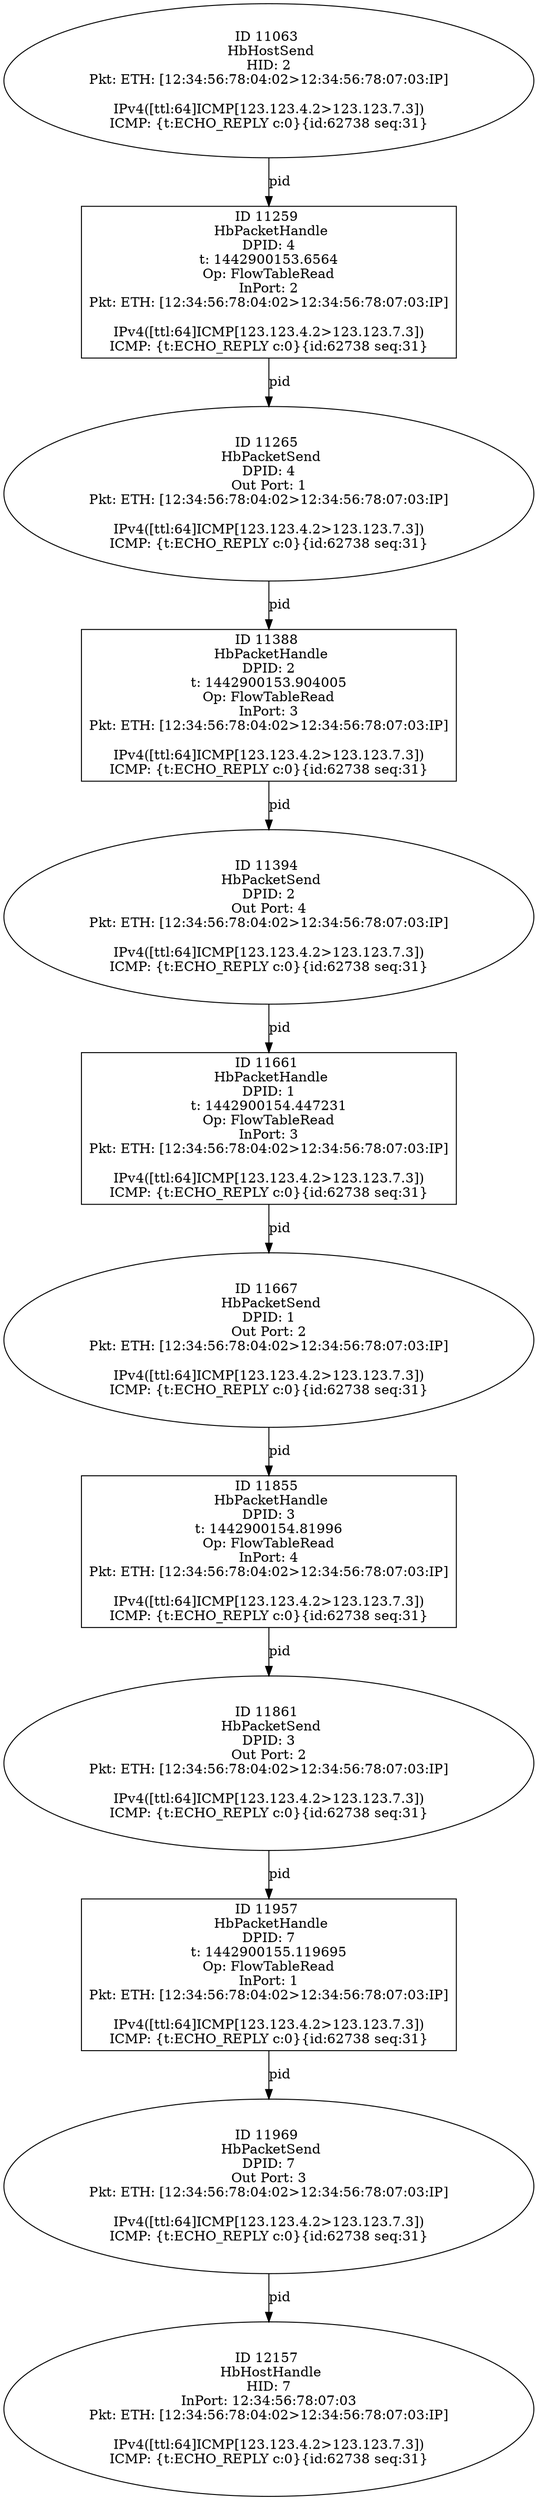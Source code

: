 strict digraph G {
11265 [shape=oval, event=<hb_events.HbPacketSend object at 0x10a3428d0>, label="ID 11265 
 HbPacketSend
DPID: 4
Out Port: 1
Pkt: ETH: [12:34:56:78:04:02>12:34:56:78:07:03:IP]

IPv4([ttl:64]ICMP[123.123.4.2>123.123.7.3])
ICMP: {t:ECHO_REPLY c:0}{id:62738 seq:31}"];
11394 [shape=oval, event=<hb_events.HbPacketSend object at 0x10a3bd310>, label="ID 11394 
 HbPacketSend
DPID: 2
Out Port: 4
Pkt: ETH: [12:34:56:78:04:02>12:34:56:78:07:03:IP]

IPv4([ttl:64]ICMP[123.123.4.2>123.123.7.3])
ICMP: {t:ECHO_REPLY c:0}{id:62738 seq:31}"];
11969 [shape=oval, event=<hb_events.HbPacketSend object at 0x10a6ab650>, label="ID 11969 
 HbPacketSend
DPID: 7
Out Port: 3
Pkt: ETH: [12:34:56:78:04:02>12:34:56:78:07:03:IP]

IPv4([ttl:64]ICMP[123.123.4.2>123.123.7.3])
ICMP: {t:ECHO_REPLY c:0}{id:62738 seq:31}"];
11661 [shape=box, event=<hb_events.HbPacketHandle object at 0x10a519590>, label="ID 11661 
 HbPacketHandle
DPID: 1
t: 1442900154.447231
Op: FlowTableRead
InPort: 3
Pkt: ETH: [12:34:56:78:04:02>12:34:56:78:07:03:IP]

IPv4([ttl:64]ICMP[123.123.4.2>123.123.7.3])
ICMP: {t:ECHO_REPLY c:0}{id:62738 seq:31}"];
11855 [shape=box, event=<hb_events.HbPacketHandle object at 0x10a614c10>, label="ID 11855 
 HbPacketHandle
DPID: 3
t: 1442900154.81996
Op: FlowTableRead
InPort: 4
Pkt: ETH: [12:34:56:78:04:02>12:34:56:78:07:03:IP]

IPv4([ttl:64]ICMP[123.123.4.2>123.123.7.3])
ICMP: {t:ECHO_REPLY c:0}{id:62738 seq:31}"];
11667 [shape=oval, event=<hb_events.HbPacketSend object at 0x10a519950>, label="ID 11667 
 HbPacketSend
DPID: 1
Out Port: 2
Pkt: ETH: [12:34:56:78:04:02>12:34:56:78:07:03:IP]

IPv4([ttl:64]ICMP[123.123.4.2>123.123.7.3])
ICMP: {t:ECHO_REPLY c:0}{id:62738 seq:31}"];
11861 [shape=oval, event=<hb_events.HbPacketSend object at 0x10a61ab90>, label="ID 11861 
 HbPacketSend
DPID: 3
Out Port: 2
Pkt: ETH: [12:34:56:78:04:02>12:34:56:78:07:03:IP]

IPv4([ttl:64]ICMP[123.123.4.2>123.123.7.3])
ICMP: {t:ECHO_REPLY c:0}{id:62738 seq:31}"];
11063 [shape=oval, event=<hb_events.HbHostSend object at 0x10a239c10>, label="ID 11063 
 HbHostSend
HID: 2
Pkt: ETH: [12:34:56:78:04:02>12:34:56:78:07:03:IP]

IPv4([ttl:64]ICMP[123.123.4.2>123.123.7.3])
ICMP: {t:ECHO_REPLY c:0}{id:62738 seq:31}"];
11259 [shape=box, event=<hb_events.HbPacketHandle object at 0x10a355050>, label="ID 11259 
 HbPacketHandle
DPID: 4
t: 1442900153.6564
Op: FlowTableRead
InPort: 2
Pkt: ETH: [12:34:56:78:04:02>12:34:56:78:07:03:IP]

IPv4([ttl:64]ICMP[123.123.4.2>123.123.7.3])
ICMP: {t:ECHO_REPLY c:0}{id:62738 seq:31}"];
11388 [shape=box, event=<hb_events.HbPacketHandle object at 0x10a37ca10>, label="ID 11388 
 HbPacketHandle
DPID: 2
t: 1442900153.904005
Op: FlowTableRead
InPort: 3
Pkt: ETH: [12:34:56:78:04:02>12:34:56:78:07:03:IP]

IPv4([ttl:64]ICMP[123.123.4.2>123.123.7.3])
ICMP: {t:ECHO_REPLY c:0}{id:62738 seq:31}"];
12157 [shape=oval, event=<hb_events.HbHostHandle object at 0x10a7b9850>, label="ID 12157 
 HbHostHandle
HID: 7
InPort: 12:34:56:78:07:03
Pkt: ETH: [12:34:56:78:04:02>12:34:56:78:07:03:IP]

IPv4([ttl:64]ICMP[123.123.4.2>123.123.7.3])
ICMP: {t:ECHO_REPLY c:0}{id:62738 seq:31}"];
11957 [shape=box, event=<hb_events.HbPacketHandle object at 0x10a6ab410>, label="ID 11957 
 HbPacketHandle
DPID: 7
t: 1442900155.119695
Op: FlowTableRead
InPort: 1
Pkt: ETH: [12:34:56:78:04:02>12:34:56:78:07:03:IP]

IPv4([ttl:64]ICMP[123.123.4.2>123.123.7.3])
ICMP: {t:ECHO_REPLY c:0}{id:62738 seq:31}"];
11265 -> 11388  [rel=pid, label=pid];
11394 -> 11661  [rel=pid, label=pid];
11969 -> 12157  [rel=pid, label=pid];
11661 -> 11667  [rel=pid, label=pid];
11855 -> 11861  [rel=pid, label=pid];
11667 -> 11855  [rel=pid, label=pid];
11861 -> 11957  [rel=pid, label=pid];
11063 -> 11259  [rel=pid, label=pid];
11259 -> 11265  [rel=pid, label=pid];
11388 -> 11394  [rel=pid, label=pid];
11957 -> 11969  [rel=pid, label=pid];
}
